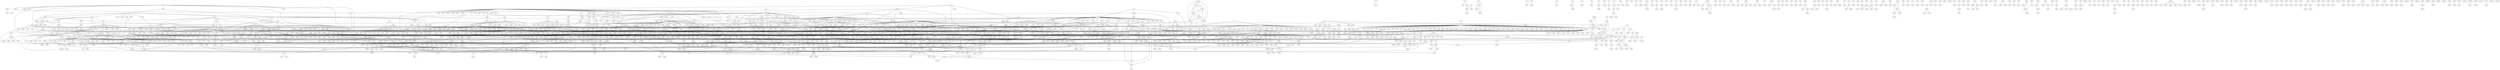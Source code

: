 graph  {
2;
36;
857;
1648;
2010;
2025;
3;
235;
1377;
1489;
4;
672;
1444;
6;
7;
42;
1126;
8;
536;
9;
420;
648;
1646;
10;
1166;
1183;
1621;
11;
614;
680;
1000;
12;
326;
13;
1417;
14;
109;
233;
427;
871;
909;
1057;
1352;
1739;
1754;
15;
123;
366;
687;
1125;
1548;
1715;
1733;
1734;
1735;
1736;
17;
150;
631;
819;
1074;
1843;
18;
482;
1365;
19;
1587;
21;
113;
319;
22;
1093;
1255;
1606;
23;
506;
24;
1219;
1789;
1974;
26;
127;
168;
27;
580;
28;
293;
29;
547;
906;
1536;
1731;
1966;
1967;
30;
1498;
31;
1027;
32;
874;
33;
248;
305;
424;
618;
1169;
1601;
34;
640;
1583;
35;
843;
231;
1007;
1320;
2067;
2068;
37;
249;
393;
509;
691;
900;
929;
1137;
1143;
1382;
1484;
1532;
40;
467;
41;
56;
304;
184;
234;
328;
996;
1015;
1053;
1096;
1296;
1457;
1479;
1631;
1746;
1791;
1923;
1955;
1956;
1957;
1958;
1959;
1960;
1961;
1962;
1963;
1964;
43;
844;
1047;
44;
66;
1399;
45;
46;
920;
48;
784;
1429;
51;
554;
643;
781;
977;
1098;
1388;
52;
1233;
54;
224;
55;
523;
911;
1398;
57;
665;
58;
1165;
59;
60;
61;
395;
978;
63;
64;
586;
596;
679;
988;
1248;
1448;
1822;
65;
1213;
68;
1249;
1803;
70;
151;
71;
668;
72;
478;
814;
1136;
1534;
1575;
74;
75;
283;
76;
210;
1676;
77;
155;
348;
622;
78;
508;
80;
520;
81;
1025;
1240;
87;
88;
1128;
89;
829;
1570;
90;
162;
398;
91;
387;
1275;
1573;
1755;
1756;
92;
1312;
93;
205;
94;
939;
1104;
95;
96;
308;
1123;
1194;
1203;
1397;
97;
291;
98;
1229;
1316;
1846;
99;
100;
245;
1810;
101;
1523;
102;
246;
494;
676;
1685;
2060;
103;
104;
815;
105;
391;
585;
106;
335;
107;
238;
530;
2023;
2024;
108;
418;
480;
531;
817;
919;
1084;
1117;
1298;
1418;
1604;
1653;
1737;
1738;
110;
658;
111;
2026;
112;
991;
1095;
114;
115;
894;
116;
409;
117;
118;
675;
119;
1690;
120;
1660;
2033;
121;
638;
122;
332;
337;
416;
442;
716;
253;
723;
1714;
1716;
1717;
124;
448;
1092;
1142;
125;
225;
535;
759;
1681;
126;
402;
279;
1184;
1286;
1620;
1701;
128;
129;
1102;
131;
292;
132;
133;
1341;
134;
1390;
135;
1276;
136;
422;
1040;
137;
561;
827;
1030;
1311;
138;
1134;
1315;
139;
1196;
1395;
140;
1412;
141;
1281;
144;
146;
147;
1034;
148;
1776;
1777;
1820;
149;
1223;
164;
271;
375;
376;
397;
476;
746;
954;
986;
1063;
1359;
1474;
1497;
1698;
1790;
1979;
1980;
1981;
1982;
1983;
1984;
1985;
1228;
152;
594;
153;
154;
1383;
156;
625;
157;
203;
158;
912;
2090;
2091;
159;
160;
161;
881;
163;
452;
165;
199;
166;
1260;
167;
1465;
172;
1579;
174;
176;
689;
177;
405;
910;
178;
179;
406;
180;
581;
181;
182;
183;
1492;
185;
288;
415;
496;
617;
690;
777;
1226;
1561;
186;
322;
187;
1380;
1415;
1565;
188;
392;
484;
813;
1674;
189;
190;
1387;
191;
1262;
192;
489;
604;
193;
525;
194;
330;
195;
446;
196;
325;
560;
739;
773;
851;
889;
1582;
197;
434;
501;
198;
1114;
2042;
564;
674;
892;
983;
1441;
1485;
200;
802;
201;
828;
202;
943;
410;
426;
1212;
1232;
1241;
1445;
1490;
1539;
1619;
204;
315;
340;
407;
500;
579;
693;
904;
1012;
1054;
1277;
1330;
1343;
1639;
206;
557;
896;
1031;
208;
403;
209;
394;
1616;
491;
1290;
1626;
211;
383;
1080;
1897;
212;
213;
341;
456;
529;
715;
1384;
214;
215;
1089;
216;
298;
217;
1164;
218;
1205;
219;
1160;
1337;
220;
975;
222;
1769;
223;
669;
268;
297;
358;
365;
377;
435;
437;
439;
440;
461;
548;
654;
698;
700;
744;
772;
776;
786;
789;
806;
822;
849;
860;
907;
982;
1077;
1108;
1151;
1210;
1230;
1295;
1314;
1317;
1329;
1414;
1422;
1438;
1446;
1455;
1475;
1487;
1513;
1526;
1577;
1591;
1663;
1686;
285;
771;
1656;
226;
925;
227;
553;
1048;
229;
973;
1509;
230;
879;
232;
1599;
286;
382;
526;
645;
1090;
1099;
1170;
1742;
1865;
236;
1036;
1693;
237;
1704;
1547;
1615;
2039;
240;
302;
241;
989;
242;
339;
347;
243;
1078;
244;
657;
1029;
571;
612;
841;
1306;
247;
655;
1154;
443;
957;
250;
252;
650;
254;
256;
1116;
257;
662;
1589;
258;
344;
447;
259;
639;
260;
433;
261;
551;
262;
263;
1187;
1666;
264;
1244;
265;
883;
266;
299;
267;
269;
842;
1068;
270;
790;
1468;
272;
965;
1333;
273;
1141;
274;
1147;
275;
428;
276;
582;
277;
278;
1431;
281;
284;
295;
1400;
289;
642;
972;
290;
488;
1221;
466;
294;
296;
722;
2065;
1814;
300;
609;
624;
301;
761;
390;
647;
303;
583;
2063;
1347;
306;
493;
769;
307;
706;
513;
1623;
309;
1009;
310;
1464;
1750;
311;
1471;
312;
313;
314;
316;
783;
923;
318;
320;
360;
605;
707;
779;
848;
921;
321;
1177;
384;
1987;
323;
2016;
2035;
695;
327;
942;
550;
329;
331;
1442;
1202;
1235;
2052;
334;
336;
805;
504;
510;
566;
593;
755;
2030;
2044;
2045;
2046;
1038;
1783;
342;
343;
1072;
1968;
1969;
497;
345;
473;
346;
1127;
1251;
751;
1033;
1817;
470;
876;
1502;
349;
955;
1450;
350;
839;
1759;
351;
352;
1028;
1629;
353;
682;
354;
663;
948;
355;
2014;
356;
1324;
2012;
2013;
2015;
357;
577;
1256;
1555;
1667;
404;
359;
562;
1113;
1394;
361;
449;
947;
2054;
363;
1010;
364;
951;
2056;
367;
767;
368;
1404;
369;
563;
370;
371;
1107;
372;
1287;
374;
1533;
969;
1253;
1522;
1729;
1780;
980;
1145;
378;
1617;
379;
956;
1159;
381;
457;
952;
1088;
1124;
1167;
1180;
1185;
1224;
1270;
1503;
1584;
1657;
385;
1328;
785;
1376;
388;
862;
499;
2038;
396;
1155;
714;
950;
1952;
1953;
399;
400;
1024;
705;
1520;
1557;
479;
818;
831;
837;
880;
1353;
1462;
1476;
1512;
1269;
598;
408;
683;
938;
999;
411;
423;
471;
413;
1283;
1585;
711;
2018;
419;
1379;
421;
745;
1069;
629;
1321;
1396;
2011;
743;
752;
425;
574;
1564;
559;
1996;
429;
799;
867;
1199;
431;
1006;
432;
436;
527;
438;
750;
775;
1600;
2028;
495;
1373;
444;
1602;
450;
462;
514;
578;
1011;
1528;
1918;
451;
765;
937;
1668;
453;
1207;
455;
1525;
460;
1867;
1873;
463;
464;
1238;
465;
794;
468;
1122;
1389;
472;
1032;
1381;
1723;
1748;
2001;
2002;
2003;
515;
1197;
474;
475;
477;
891;
1112;
481;
1633;
483;
485;
486;
824;
487;
610;
1206;
1309;
1647;
1658;
492;
1460;
1461;
949;
1645;
1285;
498;
2029;
1140;
1499;
652;
502;
1322;
503;
798;
505;
1058;
1189;
756;
855;
1569;
507;
1898;
709;
854;
2017;
2019;
512;
1110;
696;
517;
518;
1073;
1079;
1101;
1432;
1770;
1771;
521;
572;
522;
524;
1409;
684;
1542;
528;
936;
1554;
1459;
1586;
1115;
1669;
532;
533;
534;
1083;
1650;
737;
788;
1064;
1156;
1268;
1408;
1521;
2031;
537;
1331;
538;
1392;
539;
1339;
1424;
2069;
540;
1272;
541;
542;
2040;
543;
1559;
1938;
544;
545;
623;
546;
1371;
1868;
552;
555;
833;
1267;
1566;
556;
558;
1691;
1062;
1793;
1879;
960;
567;
568;
812;
1360;
1504;
1749;
570;
1478;
575;
576;
1598;
1920;
1921;
677;
2061;
2062;
584;
595;
1808;
587;
979;
588;
1728;
589;
590;
821;
1545;
591;
899;
1234;
1326;
597;
600;
601;
1811;
603;
1680;
1469;
606;
646;
607;
608;
1094;
1977;
611;
908;
1026;
1059;
1201;
1550;
615;
616;
1195;
619;
1699;
620;
1946;
626;
628;
1222;
1368;
1688;
1109;
1200;
1252;
1259;
1407;
1477;
1517;
1567;
632;
727;
633;
634;
636;
914;
922;
1292;
1505;
1664;
1002;
1530;
641;
644;
801;
1293;
1574;
649;
1161;
1190;
1636;
651;
1081;
1181;
826;
1612;
1823;
656;
1643;
659;
717;
660;
1514;
661;
1348;
664;
1175;
667;
749;
932;
1016;
1017;
1021;
1192;
671;
1354;
673;
1004;
678;
1436;
1581;
681;
1071;
1439;
1866;
686;
688;
692;
1481;
694;
1045;
697;
875;
699;
1494;
701;
702;
2096;
703;
770;
704;
708;
1305;
710;
853;
712;
713;
718;
719;
725;
720;
1427;
1428;
721;
1075;
1342;
724;
726;
728;
729;
884;
730;
731;
732;
733;
791;
734;
1627;
735;
1130;
1401;
736;
808;
738;
830;
1610;
1618;
740;
741;
742;
953;
1193;
1597;
2075;
2076;
747;
748;
1263;
1363;
2022;
754;
1467;
757;
1496;
760;
1527;
1732;
762;
763;
803;
764;
2064;
1120;
1549;
768;
1628;
1372;
774;
2070;
2071;
2072;
778;
780;
1003;
782;
1702;
1703;
1118;
787;
2073;
1634;
792;
1335;
793;
928;
2105;
795;
796;
1763;
800;
1022;
1995;
804;
1300;
807;
810;
1014;
2037;
811;
2049;
886;
959;
1085;
1369;
1832;
1833;
1834;
1835;
816;
1070;
1106;
1119;
1191;
1242;
1247;
1391;
1563;
1578;
1595;
820;
1157;
1419;
1258;
1603;
1056;
832;
834;
1278;
1828;
1829;
1830;
1831;
835;
836;
1158;
1174;
838;
840;
1655;
1097;
846;
1925;
847;
850;
852;
1254;
1358;
1188;
1346;
1362;
1488;
858;
1082;
859;
941;
861;
927;
863;
864;
866;
1121;
868;
873;
1452;
877;
1696;
882;
1052;
885;
1280;
887;
888;
903;
1437;
890;
1385;
895;
1553;
897;
898;
1051;
1590;
901;
1433;
915;
916;
1046;
1325;
1480;
924;
926;
1214;
1349;
1443;
1508;
1659;
930;
933;
940;
1772;
1171;
1440;
944;
945;
1105;
1560;
946;
1537;
2032;
1178;
1282;
958;
1518;
961;
1665;
962;
981;
966;
967;
968;
970;
971;
974;
976;
2077;
1039;
984;
985;
1043;
1261;
1375;
987;
1168;
1211;
1611;
992;
1614;
997;
1726;
1727;
1176;
1336;
1662;
1654;
1288;
1302;
1313;
1393;
1013;
1370;
1018;
1303;
1019;
1020;
2043;
1318;
1319;
1355;
1042;
1044;
1454;
1874;
1886;
1887;
1888;
1889;
1890;
1891;
1892;
1893;
1894;
1895;
1896;
1049;
1220;
1050;
1482;
1055;
1152;
1366;
1515;
1060;
1237;
1061;
2055;
1065;
1066;
1067;
1694;
1139;
1076;
1086;
1087;
1091;
1257;
1100;
1186;
1266;
1225;
2078;
1760;
1761;
1209;
1682;
1132;
1133;
1562;
1135;
1491;
1138;
1144;
1535;
1588;
1825;
1826;
1827;
1146;
1148;
1149;
1150;
1153;
1905;
1162;
1675;
1678;
1172;
1179;
1402;
1711;
1712;
1713;
1493;
1182;
1592;
1245;
1304;
1762;
1757;
1758;
1198;
1208;
1204;
1215;
1552;
1988;
2074;
1466;
2051;
1558;
2066;
1794;
2007;
1236;
1246;
1250;
1651;
1425;
1265;
1271;
1273;
1456;
1279;
1630;
1507;
1289;
1357;
1291;
1294;
1901;
1453;
1297;
1689;
1301;
1307;
1308;
1451;
1862;
1334;
1338;
1970;
1344;
1345;
1350;
1364;
1367;
1351;
1374;
1378;
1361;
1386;
1413;
2004;
1740;
1978;
1458;
1613;
1638;
1671;
1684;
1936;
1986;
1410;
1411;
1719;
1722;
1421;
1423;
1426;
1625;
1430;
1435;
1447;
1519;
1470;
1472;
1486;
1495;
1568;
1506;
1524;
2041;
1529;
1531;
1824;
1538;
1543;
1652;
1544;
2008;
2009;
1551;
1609;
1947;
1948;
1576;
1870;
1632;
1917;
1593;
1672;
1641;
1766;
2057;
2058;
1745;
1919;
1720;
1721;
2006;
1635;
1819;
1673;
1706;
1707;
1708;
1709;
1724;
1725;
1730;
1744;
1747;
1922;
1751;
1752;
1753;
1997;
1781;
1764;
1765;
1768;
1773;
1774;
1784;
1785;
1786;
1787;
1792;
1795;
1796;
1797;
1798;
1807;
1809;
1815;
1816;
1818;
1821;
2053;
1844;
1847;
1848;
1849;
1850;
1851;
1852;
1853;
1854;
1858;
1859;
1863;
2050;
1869;
1871;
1872;
1875;
1876;
1899;
1902;
1903;
1906;
1907;
1908;
1909;
1910;
1911;
1912;
1913;
1914;
1915;
1916;
1971;
1972;
1973;
1926;
1927;
1928;
1929;
1930;
1931;
1932;
1933;
1937;
1942;
1943;
1944;
1945;
1949;
1965;
1975;
1976;
2095;
2103;
1998;
2084;
1999;
2000;
2036;
2020;
2021;
2027;
2034;
2047;
2048;
2059;
2079;
2094;
2085;
2080;
2081;
2082;
2083;
2086;
2087;
2088;
2089;
2092;
2093;
2097;
2098;
2099;
2100;
2101;
2102;
2104;
2106;
2107;
2108;
2109;
2110;
2111;
2112;
2113;
2114;
2 -- 36;
2 -- 857;
2 -- 1648;
2 -- 2010;
2 -- 2025;
36 -- 231;
36 -- 1007;
36 -- 1320;
36 -- 2067;
36 -- 2068;
857 -- 6;
857 -- 94;
857 -- 103;
857 -- 191;
857 -- 342;
857 -- 755;
857 -- 795;
857 -- 840;
857 -- 894;
857 -- 1015;
857 -- 1048;
857 -- 1079;
857 -- 1188;
857 -- 1197;
857 -- 1346;
857 -- 1362;
857 -- 1488;
857 -- 1490;
857 -- 1595;
1648 -- 1121;
2010 -- 942;
2010 -- 1371;
2010 -- 1547;
2010 -- 1682;
2025 -- 2022;
3 -- 235;
3 -- 1377;
3 -- 1489;
235 -- 1489;
235 -- 1865;
1377 -- 346;
1377 -- 1036;
4 -- 672;
4 -- 1444;
672 -- 249;
672 -- 1444;
1444 -- 74;
1444 -- 249;
1444 -- 1244;
7 -- 42;
7 -- 1126;
42 -- 184;
42 -- 234;
42 -- 328;
42 -- 996;
42 -- 1015;
42 -- 1053;
42 -- 1096;
42 -- 1296;
42 -- 1457;
42 -- 1479;
42 -- 1631;
42 -- 1746;
42 -- 1791;
42 -- 1923;
42 -- 1955;
42 -- 1956;
42 -- 1957;
42 -- 1958;
42 -- 1959;
42 -- 1960;
42 -- 1961;
42 -- 1962;
42 -- 1963;
42 -- 1964;
1126 -- 625;
1126 -- 692;
1126 -- 873;
1126 -- 976;
1126 -- 1209;
1126 -- 1398;
8 -- 536;
536 -- 123;
536 -- 148;
536 -- 151;
536 -- 187;
536 -- 253;
536 -- 313;
536 -- 395;
536 -- 398;
536 -- 536;
536 -- 737;
536 -- 788;
536 -- 1064;
536 -- 1156;
536 -- 1268;
536 -- 1380;
536 -- 1408;
536 -- 1521;
536 -- 1536;
536 -- 2031;
9 -- 420;
9 -- 648;
9 -- 1646;
420 -- 1296;
648 -- 384;
648 -- 1293;
648 -- 1574;
648 -- 1646;
10 -- 1166;
10 -- 1183;
10 -- 1621;
1166 -- 128;
1166 -- 691;
1166 -- 1157;
1183 -- 127;
1183 -- 137;
1183 -- 144;
1183 -- 158;
1183 -- 214;
1183 -- 231;
1183 -- 271;
1183 -- 279;
1183 -- 329;
1183 -- 357;
1183 -- 364;
1183 -- 377;
1183 -- 388;
1183 -- 489;
1183 -- 631;
1183 -- 679;
1183 -- 680;
1183 -- 721;
1183 -- 722;
1183 -- 762;
1183 -- 764;
1183 -- 774;
1183 -- 782;
1183 -- 795;
1183 -- 836;
1183 -- 843;
1183 -- 879;
1183 -- 886;
1183 -- 1043;
1183 -- 1063;
1183 -- 1219;
1183 -- 1245;
1183 -- 1304;
1183 -- 1396;
1183 -- 1461;
1183 -- 1628;
1183 -- 1699;
1621 -- 1497;
11 -- 614;
11 -- 680;
11 -- 1000;
614 -- 679;
614 -- 2040;
680 -- 377;
680 -- 512;
680 -- 542;
680 -- 1436;
680 -- 1581;
680 -- 1680;
680 -- 1699;
1000 -- 377;
1000 -- 1000;
1000 -- 1464;
12 -- 326;
326 -- 695;
13 -- 1417;
14 -- 109;
14 -- 233;
14 -- 427;
14 -- 871;
14 -- 909;
14 -- 1057;
14 -- 1352;
14 -- 1739;
14 -- 1754;
109 -- 102;
109 -- 246;
109 -- 480;
109 -- 531;
109 -- 618;
109 -- 676;
109 -- 817;
109 -- 919;
109 -- 1084;
109 -- 1117;
109 -- 1298;
109 -- 1418;
109 -- 1604;
109 -- 1653;
109 -- 1737;
109 -- 1738;
109 -- 1739;
233 -- 199;
233 -- 286;
233 -- 382;
233 -- 526;
233 -- 645;
233 -- 1090;
233 -- 1099;
233 -- 1170;
233 -- 1298;
233 -- 1653;
233 -- 1742;
871 -- 638;
871 -- 650;
871 -- 1400;
871 -- 1494;
909 -- 15;
909 -- 123;
1057 -- 1104;
1754 -- 1781;
15 -- 123;
15 -- 366;
15 -- 687;
15 -- 1125;
15 -- 1548;
15 -- 1715;
15 -- 1733;
15 -- 1734;
15 -- 1735;
15 -- 1736;
123 -- 52;
123 -- 253;
123 -- 305;
123 -- 723;
123 -- 1536;
123 -- 1714;
123 -- 1715;
123 -- 1716;
123 -- 1717;
366 -- 267;
366 -- 305;
366 -- 951;
366 -- 1548;
366 -- 2056;
687 -- 1626;
1125 -- 52;
1125 -- 236;
1125 -- 376;
1125 -- 746;
1125 -- 1408;
1125 -- 1626;
1548 -- 305;
1548 -- 816;
1548 -- 951;
1548 -- 2009;
1715 -- 1365;
1736 -- 1946;
17 -- 150;
17 -- 631;
17 -- 819;
17 -- 1074;
17 -- 1843;
150 -- 164;
150 -- 184;
150 -- 271;
150 -- 283;
150 -- 375;
150 -- 376;
150 -- 397;
150 -- 409;
150 -- 476;
150 -- 746;
150 -- 954;
150 -- 986;
150 -- 1063;
150 -- 1123;
150 -- 1169;
150 -- 1320;
150 -- 1359;
150 -- 1474;
150 -- 1497;
150 -- 1698;
150 -- 1714;
150 -- 1790;
150 -- 1979;
150 -- 1980;
150 -- 1981;
150 -- 1982;
150 -- 1983;
150 -- 1984;
150 -- 1985;
631 -- 125;
631 -- 591;
631 -- 609;
631 -- 906;
631 -- 1109;
631 -- 1200;
631 -- 1252;
631 -- 1259;
631 -- 1407;
631 -- 1477;
631 -- 1517;
631 -- 1567;
631 -- 1650;
819 -- 24;
819 -- 45;
819 -- 92;
819 -- 95;
819 -- 189;
819 -- 197;
819 -- 308;
819 -- 495;
819 -- 517;
819 -- 528;
819 -- 556;
819 -- 701;
819 -- 737;
819 -- 750;
819 -- 1070;
819 -- 1106;
819 -- 1119;
819 -- 1191;
819 -- 1203;
819 -- 1242;
819 -- 1247;
819 -- 1391;
819 -- 1432;
819 -- 1450;
819 -- 1563;
819 -- 1578;
819 -- 1595;
819 -- 1639;
1843 -- 24;
1843 -- 185;
1843 -- 625;
1843 -- 1499;
1843 -- 1759;
1843 -- 1844;
18 -- 482;
18 -- 1365;
1365 -- 100;
1365 -- 398;
1365 -- 1185;
1365 -- 1344;
1365 -- 1401;
1365 -- 1588;
1365 -- 1897;
1365 -- 1974;
19 -- 1587;
1587 -- 1521;
21 -- 113;
21 -- 319;
319 -- 844;
22 -- 1093;
22 -- 1255;
22 -- 1606;
1093 -- 1255;
1093 -- 1606;
1255 -- 1606;
23 -- 506;
506 -- 72;
506 -- 74;
506 -- 212;
506 -- 314;
506 -- 345;
506 -- 408;
506 -- 756;
506 -- 855;
506 -- 881;
506 -- 1136;
506 -- 1399;
506 -- 1534;
506 -- 1569;
506 -- 1575;
24 -- 1219;
24 -- 1789;
24 -- 1974;
1219 -- 111;
1219 -- 186;
1219 -- 272;
1219 -- 308;
1219 -- 336;
1219 -- 443;
1219 -- 520;
1219 -- 636;
1219 -- 742;
1219 -- 796;
1219 -- 886;
1219 -- 940;
1219 -- 959;
1219 -- 965;
1219 -- 970;
1219 -- 1144;
1219 -- 1396;
1219 -- 1424;
1219 -- 1491;
1219 -- 1552;
1219 -- 1601;
1219 -- 1631;
1219 -- 1698;
1219 -- 1825;
1219 -- 1968;
1219 -- 1988;
1219 -- 2074;
1789 -- 29;
1789 -- 104;
1789 -- 398;
1789 -- 474;
1789 -- 476;
1789 -- 547;
1789 -- 735;
1789 -- 855;
1789 -- 1056;
1789 -- 1565;
1789 -- 1731;
1789 -- 1790;
1789 -- 1791;
1789 -- 1792;
1789 -- 1793;
1789 -- 1794;
1789 -- 1795;
1789 -- 1796;
1789 -- 1797;
1789 -- 1798;
1974 -- 810;
1974 -- 1032;
1974 -- 1542;
1974 -- 1628;
1974 -- 1975;
1974 -- 1976;
1974 -- 1977;
26 -- 127;
26 -- 168;
127 -- 279;
127 -- 784;
127 -- 1184;
127 -- 1286;
127 -- 1429;
127 -- 1620;
127 -- 1701;
27 -- 27;
27 -- 580;
28 -- 293;
293 -- 98;
293 -- 466;
293 -- 1229;
293 -- 1316;
29 -- 547;
29 -- 906;
29 -- 1536;
29 -- 1731;
29 -- 1966;
29 -- 1967;
547 -- 714;
906 -- 1536;
1536 -- 313;
1536 -- 398;
1536 -- 811;
1536 -- 1064;
1536 -- 1650;
1536 -- 1824;
1731 -- 969;
30 -- 1498;
31 -- 1027;
1027 -- 1184;
32 -- 874;
33 -- 248;
33 -- 305;
33 -- 424;
33 -- 618;
33 -- 1169;
33 -- 1601;
248 -- 305;
248 -- 655;
248 -- 1154;
305 -- 655;
305 -- 1169;
424 -- 655;
424 -- 743;
424 -- 752;
424 -- 1601;
618 -- 655;
618 -- 1195;
1169 -- 655;
1169 -- 1154;
1601 -- 655;
1601 -- 752;
34 -- 640;
34 -- 1583;
640 -- 1583;
35 -- 843;
843 -- 124;
843 -- 625;
843 -- 1145;
843 -- 1626;
231 -- 879;
1007 -- 726;
1007 -- 1333;
1007 -- 1471;
1007 -- 1654;
37 -- 249;
37 -- 393;
37 -- 509;
37 -- 691;
37 -- 900;
37 -- 929;
37 -- 1137;
37 -- 1143;
37 -- 1382;
37 -- 1484;
37 -- 1532;
249 -- 199;
249 -- 443;
249 -- 957;
249 -- 1484;
393 -- 499;
393 -- 929;
509 -- 929;
509 -- 1382;
691 -- 230;
691 -- 929;
900 -- 499;
900 -- 1590;
929 -- 59;
929 -- 182;
929 -- 357;
929 -- 370;
929 -- 443;
929 -- 499;
929 -- 589;
929 -- 615;
929 -- 740;
929 -- 741;
929 -- 852;
929 -- 1137;
929 -- 1140;
929 -- 1349;
929 -- 1373;
929 -- 1382;
929 -- 1443;
929 -- 1445;
929 -- 1484;
929 -- 1508;
929 -- 1532;
929 -- 1570;
929 -- 1659;
1137 -- 87;
1137 -- 379;
1137 -- 499;
1137 -- 1484;
1143 -- 1698;
1382 -- 499;
1484 -- 348;
1484 -- 499;
1484 -- 1373;
1532 -- 499;
40 -- 467;
41 -- 56;
41 -- 304;
56 -- 523;
56 -- 911;
56 -- 1398;
304 -- 277;
304 -- 1347;
184 -- 1492;
234 -- 191;
328 -- 550;
996 -- 652;
996 -- 1614;
1096 -- 116;
1096 -- 117;
1096 -- 132;
1296 -- 1019;
1296 -- 1072;
1296 -- 1453;
1296 -- 1497;
1296 -- 1517;
1457 -- 533;
1479 -- 375;
1479 -- 1533;
1631 -- 472;
1631 -- 1631;
1631 -- 2006;
1746 -- 1744;
1791 -- 1873;
1923 -- 1366;
1960 -- 2006;
43 -- 844;
43 -- 1047;
844 -- 1097;
44 -- 66;
44 -- 1399;
1399 -- 159;
1399 -- 650;
46 -- 920;
920 -- 55;
920 -- 183;
920 -- 203;
920 -- 205;
920 -- 334;
920 -- 723;
920 -- 1046;
920 -- 1079;
920 -- 1325;
920 -- 1445;
920 -- 1468;
920 -- 1480;
48 -- 784;
48 -- 1429;
784 -- 1293;
784 -- 1429;
784 -- 1702;
784 -- 1703;
51 -- 51;
51 -- 554;
51 -- 643;
51 -- 781;
51 -- 977;
51 -- 1098;
51 -- 1388;
554 -- 643;
554 -- 781;
554 -- 977;
554 -- 1098;
554 -- 1388;
643 -- 781;
643 -- 977;
643 -- 1388;
781 -- 513;
781 -- 781;
781 -- 977;
781 -- 1098;
781 -- 1388;
977 -- 641;
977 -- 977;
977 -- 1098;
977 -- 1388;
1098 -- 491;
1098 -- 520;
1388 -- 1388;
52 -- 1233;
1233 -- 58;
1233 -- 185;
1233 -- 376;
1233 -- 446;
1233 -- 746;
1233 -- 776;
1233 -- 948;
1233 -- 1233;
1233 -- 1321;
1233 -- 1408;
1233 -- 1415;
1233 -- 1729;
1233 -- 1794;
1233 -- 2007;
54 -- 224;
224 -- 60;
224 -- 63;
224 -- 107;
224 -- 153;
224 -- 178;
224 -- 204;
224 -- 268;
224 -- 297;
224 -- 358;
224 -- 365;
224 -- 377;
224 -- 418;
224 -- 435;
224 -- 437;
224 -- 439;
224 -- 440;
224 -- 461;
224 -- 548;
224 -- 654;
224 -- 698;
224 -- 700;
224 -- 744;
224 -- 772;
224 -- 776;
224 -- 786;
224 -- 789;
224 -- 806;
224 -- 822;
224 -- 849;
224 -- 860;
224 -- 907;
224 -- 982;
224 -- 1077;
224 -- 1108;
224 -- 1151;
224 -- 1210;
224 -- 1229;
224 -- 1230;
224 -- 1295;
224 -- 1314;
224 -- 1317;
224 -- 1329;
224 -- 1414;
224 -- 1422;
224 -- 1438;
224 -- 1446;
224 -- 1455;
224 -- 1475;
224 -- 1487;
224 -- 1513;
224 -- 1526;
224 -- 1577;
224 -- 1591;
224 -- 1663;
224 -- 1686;
523 -- 146;
1398 -- 999;
57 -- 665;
665 -- 568;
58 -- 1165;
61 -- 395;
61 -- 978;
395 -- 2038;
978 -- 2077;
64 -- 586;
64 -- 596;
64 -- 679;
64 -- 988;
64 -- 1248;
64 -- 1448;
64 -- 1822;
586 -- 1808;
596 -- 1030;
596 -- 1315;
596 -- 1474;
679 -- 880;
679 -- 1311;
679 -- 1333;
679 -- 2040;
988 -- 1415;
1448 -- 1063;
1448 -- 1447;
65 -- 1213;
68 -- 1249;
68 -- 1803;
1249 -- 1170;
1249 -- 1333;
70 -- 151;
151 -- 1228;
71 -- 668;
668 -- 182;
668 -- 302;
668 -- 399;
668 -- 626;
668 -- 932;
668 -- 1016;
668 -- 1017;
668 -- 1021;
668 -- 1192;
72 -- 478;
72 -- 814;
72 -- 1136;
72 -- 1534;
72 -- 1575;
1534 -- 1783;
75 -- 283;
283 -- 160;
76 -- 210;
76 -- 1676;
210 -- 210;
210 -- 434;
210 -- 491;
210 -- 1290;
210 -- 1626;
1676 -- 1045;
77 -- 155;
77 -- 348;
77 -- 622;
348 -- 470;
348 -- 876;
348 -- 1502;
78 -- 508;
508 -- 1898;
80 -- 520;
520 -- 322;
520 -- 520;
520 -- 827;
520 -- 841;
520 -- 1073;
520 -- 1079;
520 -- 1101;
520 -- 1432;
520 -- 1539;
520 -- 1770;
520 -- 1771;
81 -- 1025;
81 -- 1240;
1025 -- 2064;
88 -- 1128;
89 -- 829;
89 -- 1570;
1570 -- 589;
1570 -- 660;
1570 -- 800;
1570 -- 1312;
90 -- 162;
90 -- 398;
162 -- 398;
398 -- 187;
398 -- 398;
398 -- 714;
398 -- 950;
398 -- 1359;
398 -- 1952;
398 -- 1953;
91 -- 387;
91 -- 1275;
91 -- 1573;
91 -- 1755;
91 -- 1756;
387 -- 785;
387 -- 1376;
1573 -- 1846;
92 -- 1312;
1312 -- 517;
1312 -- 576;
1312 -- 1086;
1312 -- 1595;
93 -- 205;
205 -- 99;
205 -- 203;
205 -- 315;
205 -- 340;
205 -- 397;
205 -- 407;
205 -- 500;
205 -- 579;
205 -- 693;
205 -- 904;
205 -- 1012;
205 -- 1054;
205 -- 1277;
205 -- 1330;
205 -- 1343;
205 -- 1445;
205 -- 1639;
94 -- 939;
94 -- 1104;
939 -- 514;
1104 -- 471;
1104 -- 718;
1104 -- 761;
1104 -- 787;
1104 -- 838;
1104 -- 1042;
1104 -- 1186;
1104 -- 1188;
1104 -- 1266;
96 -- 308;
96 -- 1123;
96 -- 1194;
96 -- 1203;
96 -- 1397;
308 -- 281;
308 -- 513;
308 -- 1623;
97 -- 291;
291 -- 488;
98 -- 98;
98 -- 1229;
98 -- 1316;
98 -- 1846;
1229 -- 1316;
1846 -- 185;
1846 -- 306;
1846 -- 316;
1846 -- 965;
1846 -- 976;
1846 -- 986;
1846 -- 1051;
1846 -- 1272;
1846 -- 1462;
1846 -- 1552;
1846 -- 1723;
1846 -- 1768;
1846 -- 1825;
1846 -- 1847;
1846 -- 1848;
1846 -- 1849;
1846 -- 1850;
1846 -- 1851;
1846 -- 1852;
1846 -- 1853;
1846 -- 1854;
100 -- 245;
100 -- 1810;
245 -- 571;
245 -- 612;
245 -- 841;
245 -- 1306;
101 -- 1523;
1523 -- 180;
1523 -- 181;
102 -- 246;
102 -- 494;
102 -- 676;
102 -- 1685;
102 -- 2060;
494 -- 529;
1685 -- 397;
1685 -- 408;
1685 -- 498;
1685 -- 741;
1685 -- 1379;
1685 -- 1435;
2060 -- 2060;
2060 -- 2079;
104 -- 815;
815 -- 137;
815 -- 382;
815 -- 443;
815 -- 886;
815 -- 959;
815 -- 1085;
815 -- 1369;
815 -- 1832;
815 -- 1833;
815 -- 1834;
815 -- 1835;
105 -- 391;
105 -- 585;
106 -- 335;
335 -- 335;
107 -- 238;
107 -- 530;
107 -- 2023;
107 -- 2024;
238 -- 1547;
238 -- 1615;
238 -- 2039;
530 -- 1115;
2023 -- 2039;
108 -- 418;
480 -- 891;
480 -- 1112;
480 -- 1599;
531 -- 1669;
817 -- 1599;
1418 -- 1450;
1418 -- 1750;
1604 -- 1146;
1653 -- 997;
1738 -- 1749;
1738 -- 1750;
110 -- 658;
658 -- 400;
658 -- 1024;
658 -- 1643;
111 -- 2026;
2026 -- 136;
2026 -- 442;
2026 -- 2027;
112 -- 991;
112 -- 1095;
991 -- 576;
991 -- 1095;
991 -- 1168;
991 -- 1211;
991 -- 1595;
991 -- 1611;
1095 -- 247;
1095 -- 250;
1095 -- 463;
1095 -- 835;
1095 -- 924;
1095 -- 944;
1095 -- 971;
1095 -- 1211;
1095 -- 1257;
1095 -- 1595;
1095 -- 1611;
114 -- 114;
115 -- 894;
894 -- 296;
894 -- 434;
894 -- 1582;
116 -- 409;
409 -- 683;
409 -- 938;
409 -- 999;
118 -- 675;
119 -- 1690;
120 -- 1660;
120 -- 2033;
1660 -- 2033;
121 -- 638;
638 -- 876;
638 -- 914;
638 -- 922;
638 -- 1292;
638 -- 1505;
638 -- 1664;
122 -- 332;
122 -- 337;
122 -- 416;
122 -- 442;
122 -- 716;
332 -- 1187;
332 -- 1202;
332 -- 1235;
332 -- 1615;
332 -- 2052;
337 -- 416;
337 -- 442;
337 -- 504;
337 -- 510;
337 -- 566;
337 -- 593;
337 -- 755;
337 -- 1311;
337 -- 2030;
337 -- 2044;
337 -- 2045;
337 -- 2046;
416 -- 252;
416 -- 357;
416 -- 442;
416 -- 510;
416 -- 711;
416 -- 755;
416 -- 2018;
416 -- 2030;
442 -- 222;
442 -- 375;
442 -- 593;
442 -- 775;
442 -- 1311;
442 -- 1600;
442 -- 2028;
716 -- 510;
716 -- 593;
716 -- 1311;
1716 -- 1722;
124 -- 448;
124 -- 1092;
124 -- 1142;
448 -- 1142;
1092 -- 1142;
125 -- 225;
125 -- 535;
125 -- 759;
125 -- 1681;
225 -- 285;
225 -- 771;
225 -- 1656;
535 -- 1072;
535 -- 1083;
535 -- 1497;
535 -- 1650;
759 -- 609;
759 -- 1407;
759 -- 1496;
759 -- 1650;
1681 -- 954;
126 -- 402;
402 -- 402;
402 -- 705;
402 -- 1520;
402 -- 1557;
1184 -- 357;
1286 -- 1145;
1286 -- 1620;
129 -- 1102;
131 -- 292;
292 -- 1221;
133 -- 1341;
1341 -- 1970;
134 -- 1390;
1390 -- 202;
1390 -- 270;
1390 -- 483;
1390 -- 497;
1390 -- 541;
1390 -- 636;
1390 -- 652;
1390 -- 724;
1390 -- 769;
1390 -- 960;
1390 -- 965;
1390 -- 1006;
1390 -- 1149;
1390 -- 1204;
1390 -- 1307;
1390 -- 1458;
1390 -- 1512;
1390 -- 1613;
1390 -- 1638;
1390 -- 1671;
135 -- 1276;
136 -- 422;
136 -- 1040;
422 -- 1040;
137 -- 561;
137 -- 827;
137 -- 1030;
137 -- 1311;
561 -- 462;
561 -- 464;
561 -- 495;
561 -- 1793;
561 -- 1873;
561 -- 1879;
827 -- 381;
827 -- 1006;
827 -- 1258;
827 -- 1348;
827 -- 1603;
1030 -- 522;
1030 -- 1187;
1030 -- 1318;
1030 -- 1319;
1311 -- 593;
138 -- 1134;
138 -- 1315;
1315 -- 593;
1315 -- 735;
139 -- 1196;
139 -- 1395;
1196 -- 1395;
1395 -- 356;
1395 -- 2014;
140 -- 1412;
141 -- 1281;
1281 -- 1507;
147 -- 1034;
1034 -- 274;
1034 -- 355;
1034 -- 432;
1034 -- 1355;
148 -- 1776;
148 -- 1777;
148 -- 1820;
1820 -- 1045;
1820 -- 1381;
1820 -- 1821;
149 -- 1223;
1223 -- 464;
1223 -- 534;
1223 -- 1466;
1223 -- 2051;
164 -- 452;
271 -- 790;
271 -- 1089;
271 -- 1468;
375 -- 1533;
376 -- 185;
376 -- 746;
376 -- 761;
376 -- 969;
376 -- 1253;
376 -- 1415;
376 -- 1522;
376 -- 1626;
376 -- 1729;
376 -- 1780;
476 -- 491;
476 -- 513;
476 -- 1626;
746 -- 185;
746 -- 761;
746 -- 1253;
746 -- 1415;
746 -- 1626;
746 -- 1729;
746 -- 1780;
954 -- 515;
986 -- 1359;
986 -- 1375;
1359 -- 1478;
1359 -- 1699;
1474 -- 577;
1474 -- 1256;
1497 -- 472;
1497 -- 609;
1698 -- 388;
1698 -- 1470;
1698 -- 1529;
1985 -- 2103;
152 -- 594;
594 -- 262;
594 -- 411;
594 -- 423;
594 -- 470;
594 -- 629;
594 -- 899;
594 -- 950;
594 -- 1234;
594 -- 1326;
154 -- 1383;
1383 -- 163;
1383 -- 485;
1383 -- 1020;
1383 -- 1291;
1383 -- 1318;
1383 -- 1582;
156 -- 625;
625 -- 513;
625 -- 1946;
157 -- 203;
203 -- 197;
203 -- 203;
203 -- 410;
203 -- 426;
203 -- 1212;
203 -- 1232;
203 -- 1241;
203 -- 1445;
203 -- 1490;
203 -- 1492;
203 -- 1539;
203 -- 1619;
158 -- 912;
158 -- 2090;
158 -- 2091;
161 -- 161;
161 -- 881;
452 -- 1668;
165 -- 199;
199 -- 174;
199 -- 446;
199 -- 564;
199 -- 674;
199 -- 892;
199 -- 983;
199 -- 1441;
199 -- 1485;
166 -- 1260;
167 -- 1465;
172 -- 1579;
1579 -- 891;
1579 -- 1148;
1579 -- 1308;
176 -- 689;
177 -- 405;
177 -- 910;
179 -- 406;
406 -- 598;
406 -- 1533;
180 -- 581;
581 -- 1920;
581 -- 1921;
185 -- 288;
185 -- 415;
185 -- 496;
185 -- 617;
185 -- 690;
185 -- 777;
185 -- 1226;
185 -- 1561;
617 -- 617;
777 -- 768;
777 -- 2070;
777 -- 2071;
777 -- 2072;
1226 -- 1558;
1226 -- 2066;
1561 -- 662;
1561 -- 1750;
186 -- 322;
322 -- 232;
322 -- 384;
322 -- 1987;
187 -- 1380;
187 -- 1415;
187 -- 1565;
1380 -- 1268;
1380 -- 1380;
1380 -- 1521;
1380 -- 1978;
1415 -- 650;
1415 -- 761;
1415 -- 776;
1415 -- 1401;
1415 -- 1522;
1415 -- 1719;
1415 -- 1722;
1565 -- 948;
1565 -- 1334;
1565 -- 1401;
188 -- 392;
188 -- 484;
188 -- 813;
188 -- 1674;
392 -- 862;
484 -- 813;
484 -- 1674;
813 -- 1674;
190 -- 1387;
191 -- 1262;
192 -- 489;
192 -- 604;
604 -- 1582;
193 -- 525;
194 -- 330;
195 -- 446;
196 -- 325;
196 -- 560;
196 -- 739;
196 -- 773;
196 -- 851;
196 -- 889;
196 -- 1582;
560 -- 1062;
889 -- 1437;
1582 -- 349;
1582 -- 732;
1582 -- 1150;
1582 -- 1362;
1582 -- 1392;
1582 -- 1400;
1582 -- 1666;
197 -- 434;
197 -- 501;
434 -- 323;
434 -- 434;
501 -- 652;
198 -- 1114;
198 -- 2042;
200 -- 802;
802 -- 791;
802 -- 1022;
802 -- 1995;
201 -- 828;
202 -- 943;
943 -- 820;
943 -- 972;
943 -- 1171;
943 -- 1440;
1445 -- 471;
1445 -- 1197;
579 -- 515;
693 -- 515;
693 -- 1481;
693 -- 1564;
1277 -- 465;
1277 -- 967;
1277 -- 1456;
1343 -- 1006;
1343 -- 1306;
206 -- 557;
206 -- 896;
206 -- 1031;
208 -- 403;
403 -- 316;
403 -- 479;
403 -- 818;
403 -- 831;
403 -- 837;
403 -- 880;
403 -- 1353;
403 -- 1462;
403 -- 1476;
403 -- 1512;
209 -- 394;
209 -- 1616;
491 -- 294;
491 -- 610;
491 -- 1206;
491 -- 1309;
491 -- 1647;
491 -- 1658;
1626 -- 354;
1626 -- 597;
1626 -- 761;
1626 -- 850;
1626 -- 948;
1626 -- 1036;
1626 -- 1076;
1626 -- 1361;
1626 -- 1693;
1626 -- 1720;
1626 -- 1721;
211 -- 383;
211 -- 1080;
211 -- 1897;
1897 -- 959;
213 -- 341;
213 -- 456;
213 -- 529;
213 -- 715;
213 -- 1384;
529 -- 290;
529 -- 413;
529 -- 475;
529 -- 1459;
529 -- 1586;
215 -- 1089;
216 -- 298;
298 -- 1814;
217 -- 1164;
218 -- 1205;
1205 -- 1285;
219 -- 219;
219 -- 1160;
219 -- 1337;
1337 -- 1246;
220 -- 975;
975 -- 607;
222 -- 1769;
223 -- 669;
358 -- 404;
377 -- 980;
377 -- 1145;
377 -- 1464;
548 -- 1868;
744 -- 953;
822 -- 953;
822 -- 1157;
860 -- 583;
285 -- 285;
771 -- 485;
771 -- 1372;
1656 -- 1750;
226 -- 925;
227 -- 553;
227 -- 1048;
1048 -- 644;
1048 -- 704;
229 -- 973;
229 -- 1509;
973 -- 661;
1509 -- 379;
232 -- 1599;
1599 -- 254;
1599 -- 272;
1599 -- 600;
1599 -- 634;
1599 -- 747;
1599 -- 965;
1599 -- 1392;
1599 -- 1641;
286 -- 1400;
382 -- 318;
382 -- 526;
382 -- 952;
382 -- 1088;
382 -- 1124;
382 -- 1167;
382 -- 1170;
382 -- 1180;
382 -- 1185;
382 -- 1224;
382 -- 1270;
382 -- 1503;
1170 -- 748;
1170 -- 760;
1170 -- 846;
1170 -- 882;
1170 -- 1675;
1170 -- 1678;
1865 -- 1371;
1865 -- 2050;
236 -- 1036;
236 -- 1693;
1036 -- 847;
1036 -- 1408;
1693 -- 399;
1693 -- 1172;
1693 -- 1408;
1693 -- 1522;
237 -- 1704;
1547 -- 611;
1547 -- 2008;
1615 -- 1566;
1615 -- 1766;
1615 -- 2057;
1615 -- 2058;
240 -- 302;
302 -- 390;
302 -- 647;
241 -- 989;
242 -- 339;
242 -- 347;
339 -- 1038;
339 -- 1244;
339 -- 1783;
347 -- 751;
347 -- 841;
347 -- 1033;
347 -- 1817;
243 -- 1078;
244 -- 657;
244 -- 1029;
657 -- 646;
657 -- 709;
571 -- 1478;
841 -- 650;
841 -- 1197;
841 -- 1628;
841 -- 1655;
655 -- 752;
655 -- 1823;
1154 -- 1553;
1154 -- 1618;
1154 -- 1925;
443 -- 495;
443 -- 1373;
957 -- 778;
252 -- 650;
650 -- 876;
650 -- 1636;
256 -- 1116;
1116 -- 312;
1116 -- 2078;
257 -- 662;
257 -- 1589;
662 -- 684;
662 -- 1094;
662 -- 1348;
258 -- 258;
258 -- 344;
258 -- 447;
344 -- 497;
447 -- 497;
259 -- 639;
639 -- 1002;
639 -- 1530;
260 -- 433;
261 -- 551;
263 -- 1187;
263 -- 1666;
1187 -- 421;
1666 -- 1391;
1666 -- 1673;
264 -- 1244;
265 -- 883;
883 -- 1052;
266 -- 299;
269 -- 842;
269 -- 1068;
790 -- 790;
790 -- 2073;
272 -- 272;
272 -- 965;
272 -- 1333;
965 -- 1333;
1333 -- 323;
1333 -- 474;
1333 -- 863;
1333 -- 1491;
1333 -- 1552;
1333 -- 1617;
273 -- 1141;
274 -- 1147;
1147 -- 821;
1147 -- 946;
1147 -- 1454;
275 -- 428;
428 -- 559;
428 -- 1996;
276 -- 582;
582 -- 464;
582 -- 677;
582 -- 1033;
582 -- 2061;
582 -- 2062;
278 -- 1431;
284 -- 295;
1400 -- 552;
1400 -- 641;
1400 -- 656;
1400 -- 678;
1400 -- 876;
1400 -- 933;
1400 -- 971;
289 -- 642;
289 -- 972;
972 -- 820;
296 -- 722;
296 -- 2065;
722 -- 1075;
722 -- 1342;
1814 -- 1762;
1814 -- 1815;
1814 -- 1816;
300 -- 609;
300 -- 624;
609 -- 624;
609 -- 1977;
301 -- 761;
761 -- 761;
761 -- 948;
761 -- 1527;
761 -- 1732;
303 -- 583;
303 -- 2063;
583 -- 518;
306 -- 493;
306 -- 769;
493 -- 949;
493 -- 1645;
769 -- 1628;
307 -- 706;
1623 -- 941;
1623 -- 1392;
1623 -- 1745;
1623 -- 1919;
309 -- 1009;
1009 -- 487;
1009 -- 1288;
1009 -- 1302;
1009 -- 1313;
1009 -- 1393;
310 -- 1464;
310 -- 1750;
1464 -- 349;
1464 -- 1519;
1464 -- 1581;
1750 -- 314;
1750 -- 473;
1750 -- 495;
1750 -- 882;
1750 -- 1751;
1750 -- 1752;
1750 -- 1753;
311 -- 1471;
1471 -- 974;
1471 -- 1338;
1471 -- 1411;
316 -- 783;
316 -- 923;
923 -- 923;
320 -- 360;
320 -- 605;
320 -- 707;
320 -- 779;
320 -- 848;
320 -- 921;
360 -- 605;
360 -- 1113;
360 -- 1394;
605 -- 1113;
605 -- 1394;
605 -- 1469;
605 -- 1680;
321 -- 1177;
384 -- 336;
384 -- 1584;
384 -- 1657;
323 -- 2016;
323 -- 2035;
695 -- 1045;
327 -- 942;
942 -- 1772;
550 -- 550;
331 -- 1442;
1202 -- 336;
336 -- 805;
504 -- 374;
510 -- 709;
510 -- 854;
510 -- 2017;
510 -- 2018;
510 -- 2019;
755 -- 2044;
2030 -- 711;
2030 -- 2030;
2030 -- 2046;
1783 -- 1784;
1783 -- 1785;
1783 -- 1786;
1783 -- 1787;
343 -- 1072;
343 -- 1968;
343 -- 1969;
1072 -- 730;
1072 -- 968;
1072 -- 1139;
345 -- 473;
473 -- 515;
473 -- 1024;
473 -- 1197;
346 -- 1127;
346 -- 1251;
1127 -- 1682;
1251 -- 544;
1251 -- 915;
1251 -- 1115;
751 -- 1363;
1033 -- 953;
1817 -- 1818;
470 -- 423;
876 -- 351;
876 -- 495;
876 -- 584;
876 -- 595;
876 -- 1396;
1502 -- 778;
1502 -- 1150;
1502 -- 1392;
349 -- 955;
349 -- 1450;
955 -- 1282;
1450 -- 1252;
1450 -- 1423;
350 -- 839;
350 -- 1759;
1759 -- 1188;
352 -- 1028;
352 -- 1629;
353 -- 682;
682 -- 474;
682 -- 1439;
682 -- 1866;
354 -- 354;
354 -- 663;
354 -- 948;
355 -- 2014;
2014 -- 356;
2014 -- 2012;
2014 -- 2013;
2014 -- 2014;
2014 -- 2036;
356 -- 356;
356 -- 1324;
356 -- 2012;
356 -- 2013;
356 -- 2015;
357 -- 577;
357 -- 1256;
357 -- 1555;
357 -- 1667;
577 -- 515;
577 -- 1256;
404 -- 1269;
359 -- 562;
1113 -- 1394;
361 -- 449;
361 -- 947;
361 -- 2054;
449 -- 947;
449 -- 1602;
947 -- 1602;
947 -- 2054;
363 -- 1010;
1010 -- 1021;
951 -- 2032;
367 -- 767;
368 -- 1404;
369 -- 563;
563 -- 960;
371 -- 1107;
372 -- 1287;
1533 -- 1430;
969 -- 811;
1253 -- 507;
1253 -- 688;
1253 -- 1425;
1522 -- 731;
1522 -- 916;
1729 -- 1728;
980 -- 1039;
1145 -- 891;
1145 -- 1588;
1145 -- 1825;
1145 -- 1826;
1145 -- 1827;
378 -- 1617;
379 -- 956;
379 -- 1159;
381 -- 457;
1180 -- 1402;
1180 -- 1711;
1180 -- 1712;
1180 -- 1713;
1185 -- 1762;
1270 -- 1065;
1270 -- 1584;
385 -- 1328;
785 -- 1118;
785 -- 1376;
1376 -- 1118;
499 -- 1140;
499 -- 1499;
396 -- 1155;
1155 -- 1680;
714 -- 714;
714 -- 1525;
400 -- 1024;
1557 -- 578;
1557 -- 1947;
1557 -- 1948;
880 -- 542;
1462 -- 1355;
411 -- 423;
411 -- 471;
423 -- 629;
423 -- 1321;
423 -- 1396;
423 -- 2011;
471 -- 1122;
471 -- 1389;
413 -- 1283;
413 -- 1585;
1283 -- 1585;
1585 -- 1351;
711 -- 750;
2018 -- 578;
419 -- 1379;
1379 -- 477;
1379 -- 1265;
421 -- 745;
421 -- 1069;
745 -- 1193;
745 -- 1597;
745 -- 1680;
745 -- 2075;
745 -- 2076;
1396 -- 1273;
752 -- 2022;
425 -- 574;
425 -- 1564;
1564 -- 1481;
429 -- 799;
429 -- 867;
429 -- 1199;
799 -- 1763;
431 -- 1006;
1006 -- 882;
1006 -- 1006;
1006 -- 1336;
1006 -- 1662;
436 -- 527;
527 -- 684;
527 -- 1542;
438 -- 750;
495 -- 1285;
444 -- 444;
1602 -- 1236;
450 -- 462;
450 -- 514;
450 -- 578;
450 -- 1011;
450 -- 1528;
450 -- 1918;
462 -- 1867;
462 -- 1873;
514 -- 1110;
1011 -- 1823;
1528 -- 868;
451 -- 765;
451 -- 937;
765 -- 1120;
765 -- 1549;
453 -- 1207;
455 -- 1525;
460 -- 460;
1873 -- 868;
1873 -- 1402;
1873 -- 1874;
1873 -- 1875;
1873 -- 1876;
464 -- 1238;
465 -- 794;
794 -- 2105;
468 -- 468;
472 -- 1032;
472 -- 1381;
472 -- 1723;
472 -- 1748;
472 -- 2001;
472 -- 2002;
472 -- 2003;
1723 -- 1722;
1748 -- 568;
1748 -- 1744;
515 -- 696;
1197 -- 1044;
481 -- 1633;
486 -- 824;
824 -- 1419;
1309 -- 1451;
1309 -- 1862;
492 -- 1460;
492 -- 1461;
1645 -- 1362;
1285 -- 542;
1285 -- 1280;
498 -- 2029;
2029 -- 1634;
1499 -- 568;
1499 -- 646;
1499 -- 812;
1499 -- 1360;
1499 -- 1499;
1499 -- 1504;
1499 -- 1568;
1499 -- 1628;
652 -- 826;
652 -- 1612;
502 -- 1322;
503 -- 798;
798 -- 575;
505 -- 1058;
505 -- 1189;
1058 -- 620;
1189 -- 620;
1189 -- 633;
855 -- 1358;
709 -- 2019;
854 -- 616;
854 -- 1254;
521 -- 572;
524 -- 1409;
1542 -- 1862;
528 -- 936;
528 -- 1554;
936 -- 807;
936 -- 1554;
1554 -- 807;
1586 -- 1336;
1586 -- 1870;
1115 -- 1225;
532 -- 532;
1064 -- 1268;
1156 -- 567;
1156 -- 1408;
1268 -- 1091;
1408 -- 832;
1408 -- 1521;
1521 -- 847;
1521 -- 1401;
537 -- 1331;
538 -- 1392;
1392 -- 1684;
539 -- 539;
539 -- 1339;
539 -- 1424;
539 -- 2069;
1339 -- 1272;
1339 -- 1424;
1424 -- 540;
1424 -- 1271;
1424 -- 1424;
1424 -- 2069;
540 -- 1272;
1272 -- 1271;
542 -- 2040;
2040 -- 887;
543 -- 1559;
543 -- 1938;
545 -- 623;
546 -- 1371;
1371 -- 694;
1371 -- 725;
1371 -- 1138;
1371 -- 1682;
1868 -- 1402;
1868 -- 1869;
1868 -- 1871;
1868 -- 1872;
555 -- 833;
555 -- 1267;
555 -- 1566;
558 -- 1691;
1793 -- 1807;
568 -- 568;
568 -- 812;
568 -- 1360;
568 -- 1504;
568 -- 1749;
812 -- 1360;
812 -- 1504;
1360 -- 1504;
570 -- 1478;
1478 -- 1146;
576 -- 1598;
584 -- 595;
1808 -- 1807;
587 -- 979;
588 -- 1728;
1728 -- 1730;
590 -- 821;
590 -- 1545;
601 -- 1811;
1811 -- 1901;
603 -- 1680;
1680 -- 1292;
1680 -- 1531;
1680 -- 1576;
606 -- 646;
646 -- 801;
608 -- 1094;
1977 -- 1407;
1977 -- 2049;
1977 -- 2095;
611 -- 908;
611 -- 1026;
611 -- 1059;
611 -- 1201;
611 -- 1550;
619 -- 1699;
1699 -- 712;
1699 -- 768;
1946 -- 1945;
1946 -- 1949;
1946 -- 1965;
628 -- 1222;
628 -- 1368;
628 -- 1688;
1222 -- 1368;
1368 -- 1688;
1517 -- 1087;
1517 -- 1179;
632 -- 727;
1292 -- 778;
649 -- 1161;
649 -- 1190;
1161 -- 1190;
1190 -- 728;
651 -- 1081;
651 -- 1181;
1181 -- 1493;
659 -- 717;
660 -- 1514;
1348 -- 1188;
1348 -- 1334;
1348 -- 1603;
664 -- 1175;
1175 -- 868;
1175 -- 1120;
667 -- 749;
749 -- 1263;
1016 -- 1370;
1021 -- 2043;
671 -- 1354;
1354 -- 1301;
1354 -- 1374;
1354 -- 1378;
673 -- 1004;
1004 -- 1176;
1581 -- 757;
681 -- 1071;
1071 -- 1071;
1071 -- 1694;
1439 -- 1121;
1439 -- 1294;
686 -- 686;
694 -- 694;
1045 -- 757;
1045 -- 992;
1045 -- 1454;
1045 -- 1874;
1045 -- 1886;
1045 -- 1887;
1045 -- 1888;
1045 -- 1889;
1045 -- 1890;
1045 -- 1891;
1045 -- 1892;
1045 -- 1893;
1045 -- 1894;
1045 -- 1895;
1045 -- 1896;
697 -- 875;
699 -- 1494;
702 -- 2096;
703 -- 770;
708 -- 1305;
710 -- 853;
713 -- 713;
719 -- 725;
725 -- 725;
720 -- 1427;
720 -- 1428;
1427 -- 736;
1342 -- 897;
729 -- 884;
733 -- 791;
791 -- 1634;
734 -- 1627;
735 -- 1130;
735 -- 1401;
1130 -- 945;
736 -- 808;
738 -- 830;
738 -- 1610;
738 -- 1618;
830 -- 1056;
1610 -- 1013;
1618 -- 895;
953 -- 1178;
2075 -- 2094;
754 -- 1467;
1467 -- 1153;
1732 -- 1732;
763 -- 803;
764 -- 2064;
1628 -- 915;
780 -- 1003;
792 -- 1335;
793 -- 928;
1763 -- 1764;
1763 -- 1765;
804 -- 1300;
810 -- 1014;
810 -- 2037;
811 -- 2049;
1085 -- 1085;
1369 -- 859;
1369 -- 941;
1832 -- 2053;
1157 -- 836;
1157 -- 1905;
1419 -- 966;
834 -- 1278;
834 -- 1828;
834 -- 1829;
834 -- 1830;
834 -- 1831;
836 -- 1158;
836 -- 1174;
846 -- 1925;
1925 -- 1725;
1925 -- 1926;
1925 -- 1927;
1925 -- 1928;
1925 -- 1929;
1925 -- 1930;
1925 -- 1931;
1925 -- 1932;
1925 -- 1933;
1188 -- 1757;
1188 -- 1758;
1362 -- 992;
1362 -- 1386;
1362 -- 1413;
858 -- 1082;
859 -- 941;
861 -- 927;
864 -- 864;
866 -- 1121;
1121 -- 1760;
1121 -- 1761;
873 -- 1452;
877 -- 1696;
885 -- 1280;
888 -- 903;
888 -- 1437;
903 -- 1433;
890 -- 1385;
1385 -- 1100;
895 -- 1553;
898 -- 1051;
901 -- 901;
1433 -- 1215;
926 -- 1214;
930 -- 930;
940 -- 940;
1772 -- 984;
945 -- 1105;
945 -- 1560;
946 -- 1537;
958 -- 1518;
961 -- 1665;
962 -- 981;
985 -- 1043;
985 -- 1261;
987 -- 987;
997 -- 1726;
997 -- 1727;
1018 -- 1303;
1049 -- 1220;
1220 -- 1905;
1050 -- 1482;
1482 -- 1067;
1055 -- 1152;
1055 -- 1366;
1055 -- 1515;
1152 -- 1366;
1152 -- 1515;
1366 -- 1740;
1515 -- 2041;
1060 -- 1237;
1061 -- 2055;
1066 -- 1066;
2078 -- 2085;
1132 -- 1132;
1133 -- 1562;
1135 -- 1491;
1491 -- 1162;
1144 -- 1535;
1588 -- 1632;
1588 -- 1917;
1825 -- 1825;
1905 -- 1906;
1905 -- 1907;
1905 -- 1908;
1905 -- 1909;
1905 -- 1910;
1905 -- 1911;
1905 -- 1912;
1905 -- 1913;
1905 -- 1914;
1905 -- 1915;
1905 -- 1916;
1402 -- 1334;
1402 -- 1936;
1402 -- 1986;
1182 -- 1592;
1198 -- 1208;
1250 -- 1651;
1279 -- 1630;
1289 -- 1357;
1294 -- 1901;
1901 -- 1495;
1901 -- 1899;
1901 -- 1902;
1901 -- 1903;
1297 -- 1689;
1451 -- 1410;
1862 -- 1792;
1862 -- 1863;
1345 -- 1350;
1345 -- 1364;
1350 -- 1367;
1364 -- 2004;
1613 -- 1613;
1638 -- 1638;
1936 -- 1875;
1936 -- 1937;
1722 -- 1538;
1722 -- 1724;
1722 -- 1725;
1421 -- 1421;
1426 -- 1625;
1472 -- 1486;
1506 -- 1524;
1543 -- 1652;
1544 -- 1544;
1551 -- 1609;
1948 -- 1949;
1593 -- 1672;
1745 -- 1744;
1745 -- 1922;
1919 -- 1971;
1919 -- 1972;
1919 -- 1973;
1635 -- 1819;
1706 -- 1707;
1706 -- 1708;
1706 -- 1709;
1744 -- 1747;
1753 -- 1997;
1773 -- 1774;
1807 -- 1809;
1852 -- 1852;
1858 -- 1859;
1942 -- 1943;
1942 -- 1944;
1998 -- 2084;
1999 -- 2000;
2020 -- 2021;
2034 -- 2034;
2047 -- 2048;
2059 -- 2059;
2094 -- 2097;
2094 -- 2098;
2080 -- 2081;
2081 -- 2082;
2083 -- 2083;
2086 -- 2087;
2088 -- 2088;
2089 -- 2089;
2092 -- 2093;
2099 -- 2100;
2101 -- 2102;
2104 -- 2104;
2106 -- 2106;
2106 -- 2107;
2108 -- 2109;
2110 -- 2110;
2111 -- 2112;
2113 -- 2113;
2114 -- 2114;
}
